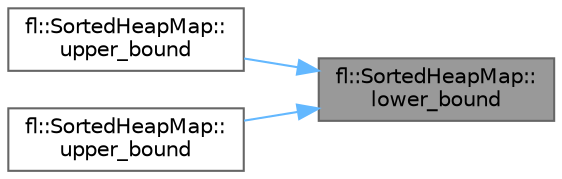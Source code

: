 digraph "fl::SortedHeapMap::lower_bound"
{
 // LATEX_PDF_SIZE
  bgcolor="transparent";
  edge [fontname=Helvetica,fontsize=10,labelfontname=Helvetica,labelfontsize=10];
  node [fontname=Helvetica,fontsize=10,shape=box,height=0.2,width=0.4];
  rankdir="RL";
  Node1 [id="Node000001",label="fl::SortedHeapMap::\llower_bound",height=0.2,width=0.4,color="gray40", fillcolor="grey60", style="filled", fontcolor="black",tooltip=" "];
  Node1 -> Node2 [id="edge1_Node000001_Node000002",dir="back",color="steelblue1",style="solid",tooltip=" "];
  Node2 [id="Node000002",label="fl::SortedHeapMap::\lupper_bound",height=0.2,width=0.4,color="grey40", fillcolor="white", style="filled",URL="$dc/d45/classfl_1_1_sorted_heap_map.html#a00a4086c091642a295b4851790335c21",tooltip=" "];
  Node1 -> Node3 [id="edge2_Node000001_Node000003",dir="back",color="steelblue1",style="solid",tooltip=" "];
  Node3 [id="Node000003",label="fl::SortedHeapMap::\lupper_bound",height=0.2,width=0.4,color="grey40", fillcolor="white", style="filled",URL="$dc/d45/classfl_1_1_sorted_heap_map.html#a8319e38e8624d12beeae8f5b1df3ba7d",tooltip=" "];
}

